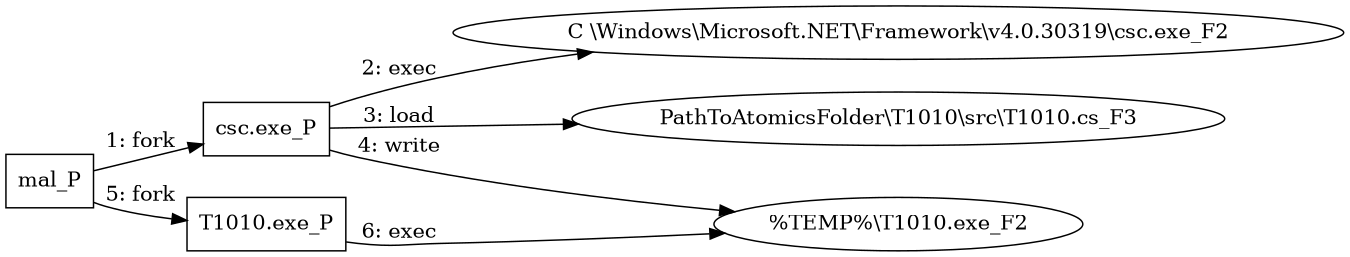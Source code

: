 digraph T1010 {
rankdir="LR"
size="9"
fixedsize="false"
splines="true"
nodesep=0.3
ranksep=0
fontsize=10
overlap="scalexy"
engine= "neato"
	"mal_P" [node_type=Process shape=box]
	"csc.exe_P" [node_type=Process shape=box]
	"T1010.exe_P" [node_type=Process shape=box]
	"C \\Windows\\Microsoft.NET\\Framework\\v4.0.30319\\csc.exe_F2" [node_type=File shape=ellipse]
	"PathToAtomicsFolder\\T1010\\src\\T1010.cs_F3" [node_type=File shape=ellipse]
	"\%TEMP%\\T1010.exe_F2" [node_type=File shape=ellipse]
	"mal_P" -> "csc.exe_P" [label="1: fork"]
	"csc.exe_P" -> "C \\Windows\\Microsoft.NET\\Framework\\v4.0.30319\\csc.exe_F2" [label="2: exec"]
	"csc.exe_P" -> "PathToAtomicsFolder\\T1010\\src\\T1010.cs_F3" [label="3: load"]
	"csc.exe_P" -> "\%TEMP%\\T1010.exe_F2" [label="4: write"]
	"mal_P" -> "T1010.exe_P" [label="5: fork"]
	"T1010.exe_P" -> "\%TEMP%\\T1010.exe_F2" [label="6: exec"]
}
